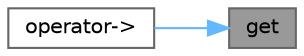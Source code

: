 digraph "get"
{
 // LATEX_PDF_SIZE
  bgcolor="transparent";
  edge [fontname=Helvetica,fontsize=10,labelfontname=Helvetica,labelfontsize=10];
  node [fontname=Helvetica,fontsize=10,shape=box,height=0.2,width=0.4];
  rankdir="RL";
  Node1 [id="Node000001",label="get",height=0.2,width=0.4,color="gray40", fillcolor="grey60", style="filled", fontcolor="black",tooltip=" "];
  Node1 -> Node2 [id="edge1_Node000001_Node000002",dir="back",color="steelblue1",style="solid",tooltip=" "];
  Node2 [id="Node000002",label="operator-\>",height=0.2,width=0.4,color="grey40", fillcolor="white", style="filled",URL="$classFoam_1_1UPtrList_1_1iterator.html#aef4e7d4e0fa56e9f7509c555f73d24d2",tooltip=" "];
}
